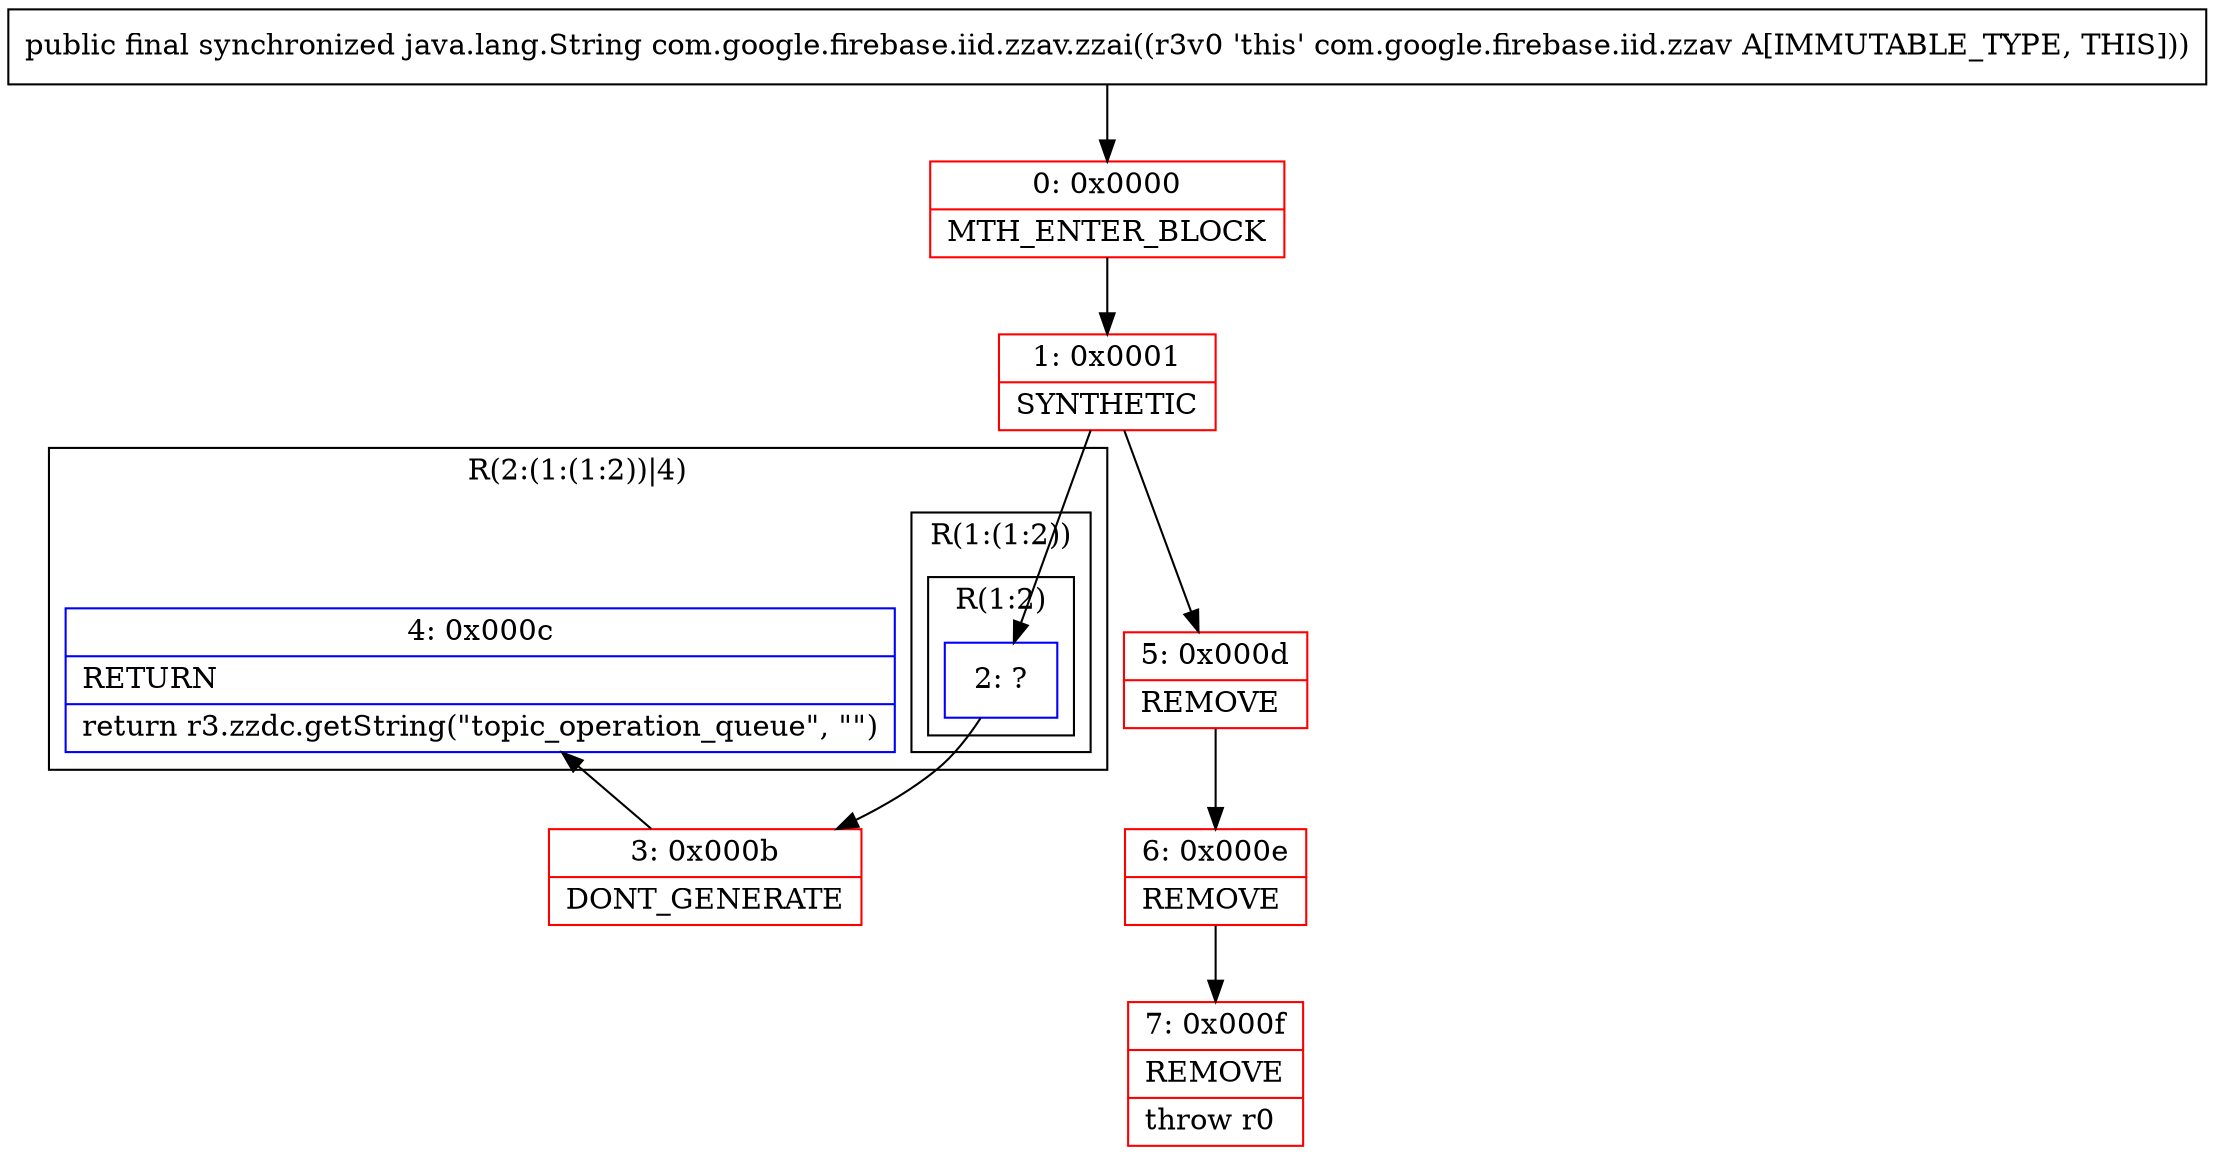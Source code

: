 digraph "CFG forcom.google.firebase.iid.zzav.zzai()Ljava\/lang\/String;" {
subgraph cluster_Region_664914362 {
label = "R(2:(1:(1:2))|4)";
node [shape=record,color=blue];
subgraph cluster_Region_28260291 {
label = "R(1:(1:2))";
node [shape=record,color=blue];
subgraph cluster_Region_189664563 {
label = "R(1:2)";
node [shape=record,color=blue];
Node_2 [shape=record,label="{2\:\ ?}"];
}
}
Node_4 [shape=record,label="{4\:\ 0x000c|RETURN\l|return r3.zzdc.getString(\"topic_operation_queue\", \"\")\l}"];
}
Node_0 [shape=record,color=red,label="{0\:\ 0x0000|MTH_ENTER_BLOCK\l}"];
Node_1 [shape=record,color=red,label="{1\:\ 0x0001|SYNTHETIC\l}"];
Node_3 [shape=record,color=red,label="{3\:\ 0x000b|DONT_GENERATE\l}"];
Node_5 [shape=record,color=red,label="{5\:\ 0x000d|REMOVE\l}"];
Node_6 [shape=record,color=red,label="{6\:\ 0x000e|REMOVE\l}"];
Node_7 [shape=record,color=red,label="{7\:\ 0x000f|REMOVE\l|throw r0\l}"];
MethodNode[shape=record,label="{public final synchronized java.lang.String com.google.firebase.iid.zzav.zzai((r3v0 'this' com.google.firebase.iid.zzav A[IMMUTABLE_TYPE, THIS])) }"];
MethodNode -> Node_0;
Node_2 -> Node_3;
Node_0 -> Node_1;
Node_1 -> Node_2;
Node_1 -> Node_5;
Node_3 -> Node_4;
Node_5 -> Node_6;
Node_6 -> Node_7;
}

